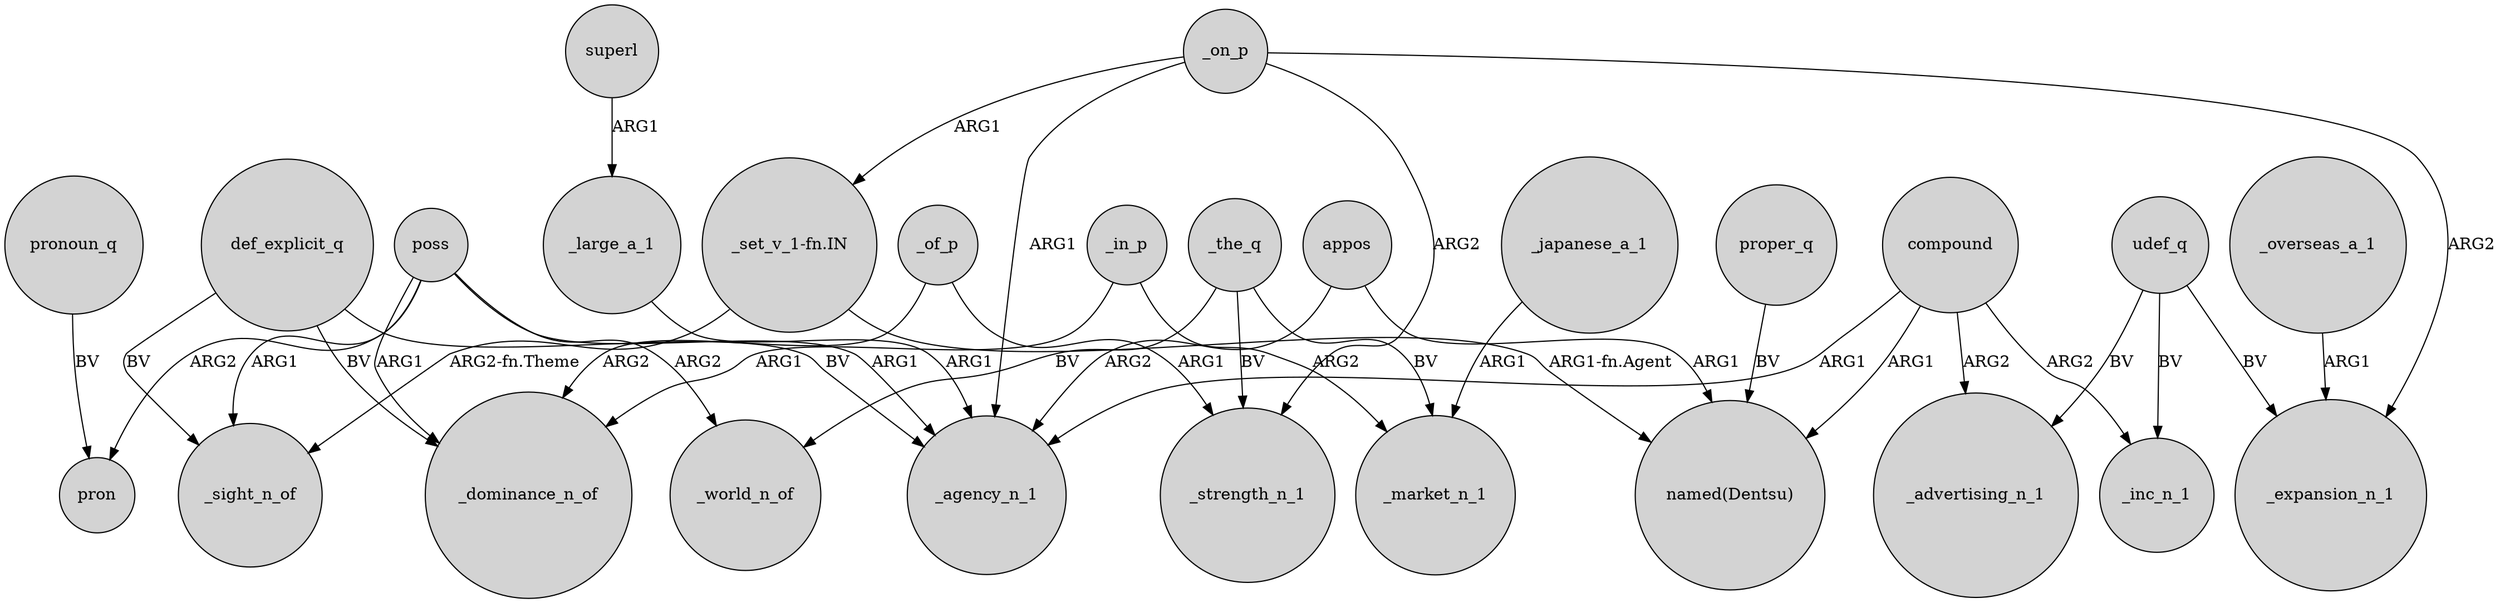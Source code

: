 digraph {
	node [shape=circle style=filled]
	superl -> _large_a_1 [label=ARG1]
	poss -> _dominance_n_of [label=ARG1]
	compound -> _agency_n_1 [label=ARG1]
	"_set_v_1-fn.IN" -> _sight_n_of [label="ARG2-fn.Theme"]
	udef_q -> _inc_n_1 [label=BV]
	_of_p -> _dominance_n_of [label=ARG2]
	poss -> pron [label=ARG2]
	def_explicit_q -> _agency_n_1 [label=BV]
	_on_p -> "_set_v_1-fn.IN" [label=ARG1]
	_on_p -> _strength_n_1 [label=ARG2]
	_large_a_1 -> _agency_n_1 [label=ARG1]
	appos -> "named(Dentsu)" [label=ARG1]
	_overseas_a_1 -> _expansion_n_1 [label=ARG1]
	appos -> _agency_n_1 [label=ARG2]
	_japanese_a_1 -> _market_n_1 [label=ARG1]
	udef_q -> _advertising_n_1 [label=BV]
	pronoun_q -> pron [label=BV]
	_in_p -> _dominance_n_of [label=ARG1]
	compound -> _advertising_n_1 [label=ARG2]
	compound -> "named(Dentsu)" [label=ARG1]
	poss -> _sight_n_of [label=ARG1]
	udef_q -> _expansion_n_1 [label=BV]
	def_explicit_q -> _sight_n_of [label=BV]
	poss -> _agency_n_1 [label=ARG1]
	_on_p -> _expansion_n_1 [label=ARG2]
	_of_p -> _strength_n_1 [label=ARG1]
	_in_p -> _market_n_1 [label=ARG2]
	"_set_v_1-fn.IN" -> "named(Dentsu)" [label="ARG1-fn.Agent"]
	poss -> _world_n_of [label=ARG2]
	def_explicit_q -> _dominance_n_of [label=BV]
	_the_q -> _market_n_1 [label=BV]
	proper_q -> "named(Dentsu)" [label=BV]
	compound -> _inc_n_1 [label=ARG2]
	_the_q -> _world_n_of [label=BV]
	_on_p -> _agency_n_1 [label=ARG1]
	_the_q -> _strength_n_1 [label=BV]
}
